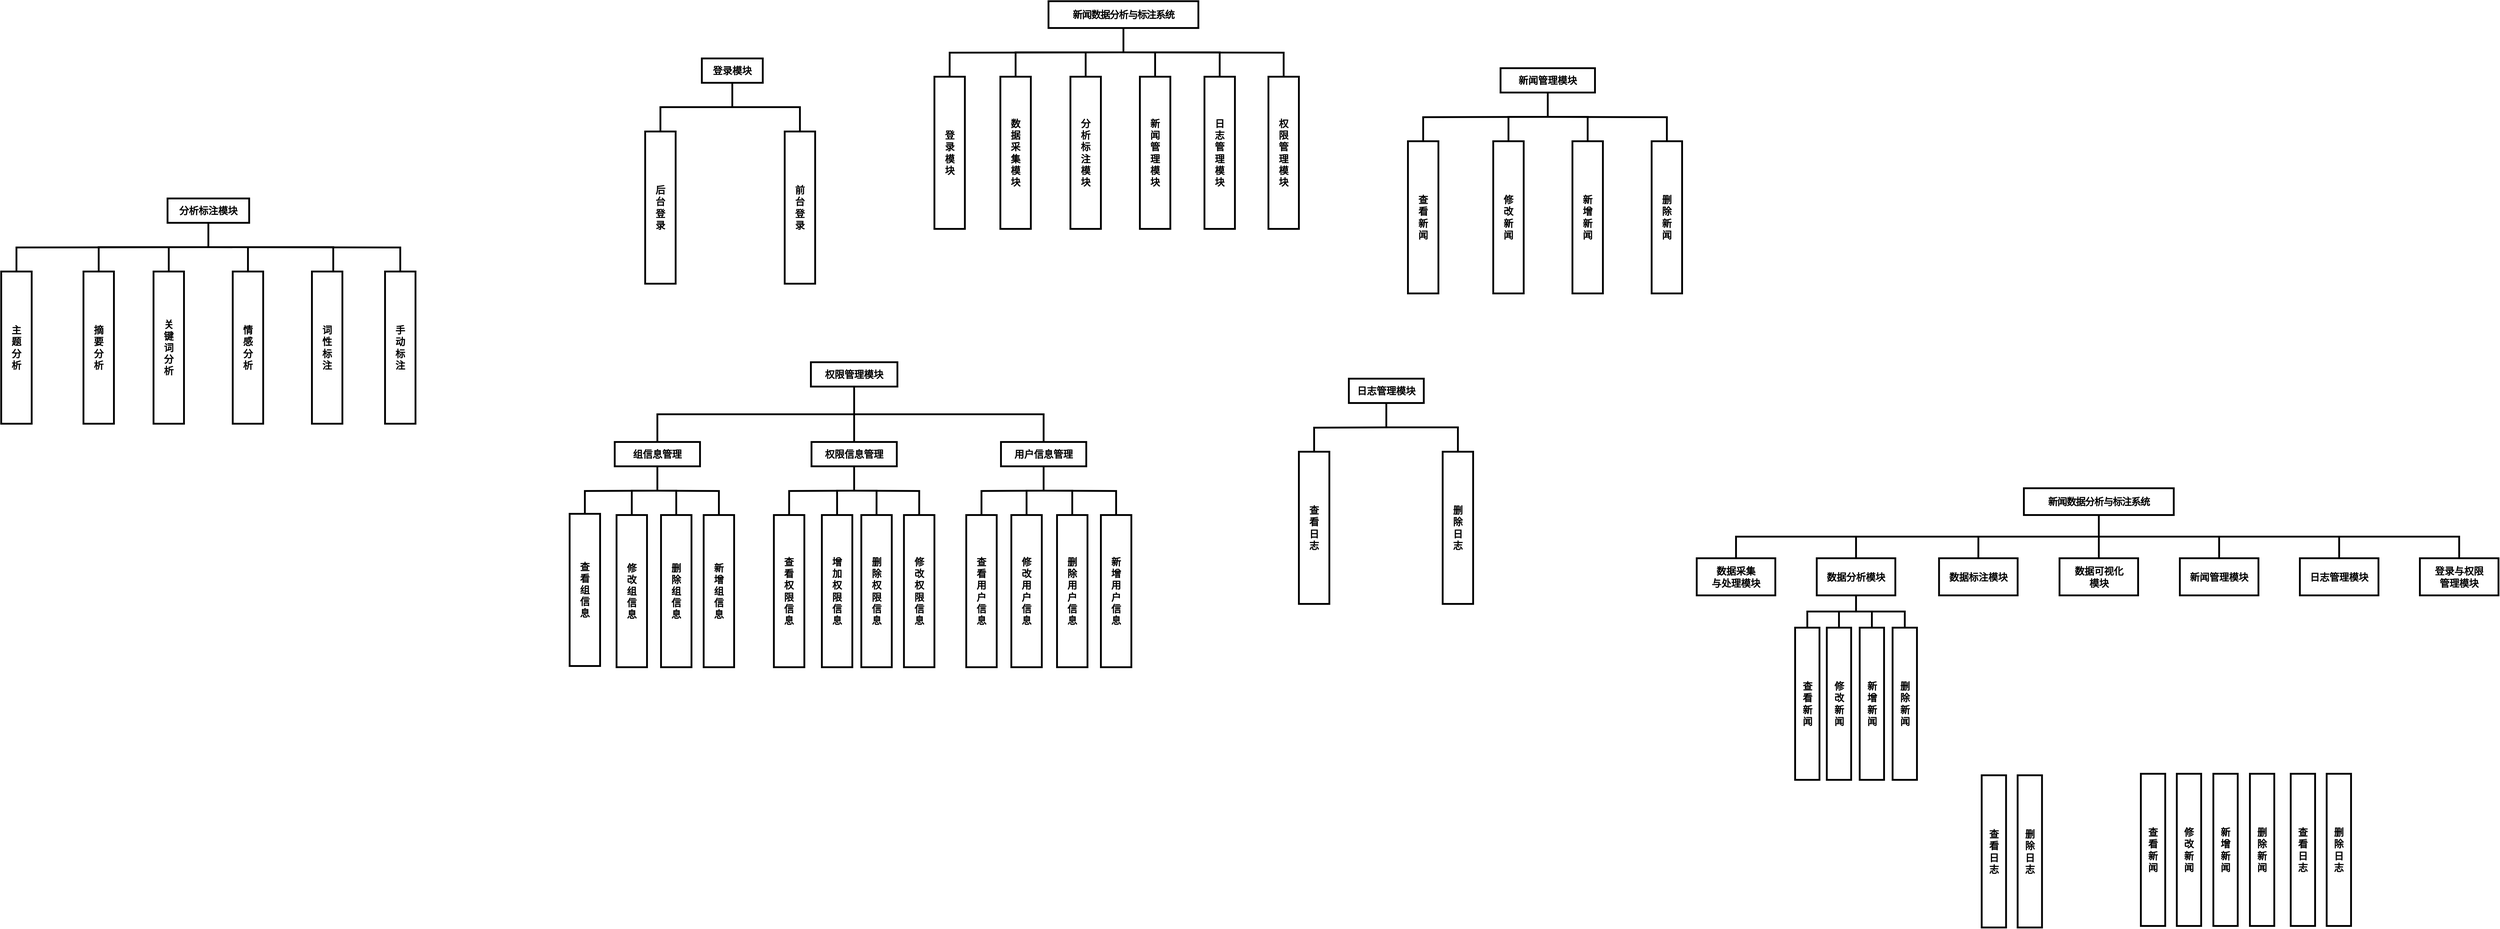 <mxfile version="26.2.15">
  <diagram name="第 1 页" id="wNZx7SyFyyRfFWTo70jK">
    <mxGraphModel dx="2754" dy="794" grid="0" gridSize="10" guides="1" tooltips="1" connect="1" arrows="1" fold="1" page="0" pageScale="1" pageWidth="827" pageHeight="1169" math="0" shadow="0">
      <root>
        <mxCell id="0" />
        <mxCell id="1" parent="0" />
        <mxCell id="DOAJAbYyy1WLWtL5gkmH-6" style="edgeStyle=orthogonalEdgeStyle;rounded=0;orthogonalLoop=1;jettySize=auto;html=1;entryX=0.5;entryY=0;entryDx=0;entryDy=0;strokeWidth=3;fontSize=16;fontStyle=1;endArrow=none;startFill=0;" parent="1" target="DOAJAbYyy1WLWtL5gkmH-3" edge="1">
          <mxGeometry relative="1" as="geometry">
            <mxPoint x="440" y="250" as="sourcePoint" />
          </mxGeometry>
        </mxCell>
        <mxCell id="DOAJAbYyy1WLWtL5gkmH-7" style="edgeStyle=orthogonalEdgeStyle;rounded=0;orthogonalLoop=1;jettySize=auto;html=1;entryX=0.5;entryY=0;entryDx=0;entryDy=0;strokeWidth=3;fontSize=16;fontStyle=1;endArrow=none;startFill=0;" parent="1" source="DOAJAbYyy1WLWtL5gkmH-1" target="DOAJAbYyy1WLWtL5gkmH-2" edge="1">
          <mxGeometry relative="1" as="geometry" />
        </mxCell>
        <mxCell id="DOAJAbYyy1WLWtL5gkmH-9" style="edgeStyle=orthogonalEdgeStyle;rounded=0;orthogonalLoop=1;jettySize=auto;html=1;entryX=0.5;entryY=0;entryDx=0;entryDy=0;strokeWidth=3;fontSize=16;fontStyle=1;endArrow=none;startFill=0;" parent="1" target="DOAJAbYyy1WLWtL5gkmH-5" edge="1">
          <mxGeometry relative="1" as="geometry">
            <mxPoint x="440" y="250" as="sourcePoint" />
          </mxGeometry>
        </mxCell>
        <mxCell id="2Rs48mxPkC5bB08ID7a5-3" style="edgeStyle=orthogonalEdgeStyle;rounded=0;orthogonalLoop=1;jettySize=auto;html=1;exitX=0.5;exitY=1;exitDx=0;exitDy=0;strokeWidth=3;fontSize=16;fontStyle=1;endArrow=none;startFill=0;" parent="1" source="DOAJAbYyy1WLWtL5gkmH-1" target="2Rs48mxPkC5bB08ID7a5-1" edge="1">
          <mxGeometry relative="1" as="geometry" />
        </mxCell>
        <mxCell id="2Rs48mxPkC5bB08ID7a5-4" style="edgeStyle=orthogonalEdgeStyle;rounded=0;orthogonalLoop=1;jettySize=auto;html=1;entryX=0.5;entryY=0;entryDx=0;entryDy=0;exitX=0.5;exitY=1;exitDx=0;exitDy=0;strokeWidth=3;fontSize=16;fontStyle=1;endArrow=none;startFill=0;" parent="1" source="DOAJAbYyy1WLWtL5gkmH-1" target="DOAJAbYyy1WLWtL5gkmH-4" edge="1">
          <mxGeometry relative="1" as="geometry" />
        </mxCell>
        <mxCell id="2Rs48mxPkC5bB08ID7a5-6" style="edgeStyle=orthogonalEdgeStyle;rounded=0;orthogonalLoop=1;jettySize=auto;html=1;entryX=0.5;entryY=0;entryDx=0;entryDy=0;strokeWidth=3;fontSize=16;fontStyle=1;endArrow=none;startFill=0;" parent="1" source="DOAJAbYyy1WLWtL5gkmH-1" target="2Rs48mxPkC5bB08ID7a5-5" edge="1">
          <mxGeometry relative="1" as="geometry" />
        </mxCell>
        <mxCell id="DOAJAbYyy1WLWtL5gkmH-1" value="&lt;span lang=&quot;ZH-CN&quot; style=&quot;text-align: start; line-height: 24px; font-family: SimHei; letter-spacing: -0.65pt;&quot;&gt;&lt;font&gt;新闻数据分析与标注系统&lt;/font&gt;&lt;/span&gt;&lt;span style=&quot;text-align: start;&quot;&gt;&lt;/span&gt;" style="whiteSpace=wrap;html=1;align=center;strokeWidth=3;fontSize=16;fontStyle=1" parent="1" vertex="1">
          <mxGeometry x="319" y="166" width="246" height="44" as="geometry" />
        </mxCell>
        <mxCell id="DOAJAbYyy1WLWtL5gkmH-2" value="&lt;div&gt;分&lt;/div&gt;&lt;div&gt;析&lt;/div&gt;&lt;div&gt;标&lt;/div&gt;&lt;div&gt;注&lt;/div&gt;&lt;div&gt;模&lt;/div&gt;&lt;div&gt;块&lt;/div&gt;" style="whiteSpace=wrap;html=1;align=center;strokeWidth=3;fontSize=16;fontStyle=1" parent="1" vertex="1">
          <mxGeometry x="355" y="290" width="50" height="250" as="geometry" />
        </mxCell>
        <mxCell id="DOAJAbYyy1WLWtL5gkmH-3" value="&lt;div&gt;&lt;span style=&quot;background-color: transparent; color: light-dark(rgb(0, 0, 0), rgb(255, 255, 255));&quot;&gt;登&lt;/span&gt;&lt;/div&gt;&lt;div&gt;录&lt;/div&gt;&lt;div&gt;&lt;span style=&quot;background-color: transparent; color: light-dark(rgb(0, 0, 0), rgb(255, 255, 255));&quot;&gt;模&lt;/span&gt;&lt;/div&gt;&lt;div&gt;&lt;span style=&quot;background-color: transparent; color: light-dark(rgb(0, 0, 0), rgb(255, 255, 255));&quot;&gt;块&lt;/span&gt;&lt;/div&gt;" style="whiteSpace=wrap;html=1;align=center;strokeWidth=3;fontSize=16;fontStyle=1" parent="1" vertex="1">
          <mxGeometry x="131.75" y="290" width="50" height="250" as="geometry" />
        </mxCell>
        <mxCell id="DOAJAbYyy1WLWtL5gkmH-4" value="日&lt;div&gt;志&lt;/div&gt;&lt;div&gt;管&lt;/div&gt;&lt;div&gt;理&lt;/div&gt;&lt;div&gt;模&lt;/div&gt;&lt;div&gt;块&lt;/div&gt;" style="whiteSpace=wrap;html=1;align=center;strokeWidth=3;fontSize=16;fontStyle=1" parent="1" vertex="1">
          <mxGeometry x="575" y="290" width="50" height="250" as="geometry" />
        </mxCell>
        <mxCell id="DOAJAbYyy1WLWtL5gkmH-5" value="权&lt;div&gt;限&lt;/div&gt;&lt;div&gt;&lt;span style=&quot;background-color: transparent; color: light-dark(rgb(0, 0, 0), rgb(255, 255, 255));&quot;&gt;管&lt;/span&gt;&lt;/div&gt;&lt;div&gt;&lt;span style=&quot;background-color: transparent; color: light-dark(rgb(0, 0, 0), rgb(255, 255, 255));&quot;&gt;理&lt;/span&gt;&lt;/div&gt;&lt;div&gt;&lt;span style=&quot;background-color: transparent; color: light-dark(rgb(0, 0, 0), rgb(255, 255, 255));&quot;&gt;模&lt;/span&gt;&lt;/div&gt;&lt;div&gt;&lt;span style=&quot;background-color: transparent; color: light-dark(rgb(0, 0, 0), rgb(255, 255, 255));&quot;&gt;块&lt;/span&gt;&lt;/div&gt;" style="whiteSpace=wrap;html=1;align=center;strokeWidth=3;fontSize=16;fontStyle=1" parent="1" vertex="1">
          <mxGeometry x="680" y="290" width="50" height="250" as="geometry" />
        </mxCell>
        <mxCell id="DOAJAbYyy1WLWtL5gkmH-11" style="edgeStyle=orthogonalEdgeStyle;rounded=0;orthogonalLoop=1;jettySize=auto;html=1;entryX=0.5;entryY=0;entryDx=0;entryDy=0;strokeWidth=3;fontSize=16;fontStyle=1;endArrow=none;startFill=0;exitX=0.5;exitY=1;exitDx=0;exitDy=0;" parent="1" source="DOAJAbYyy1WLWtL5gkmH-14" target="DOAJAbYyy1WLWtL5gkmH-15" edge="1">
          <mxGeometry relative="1" as="geometry" />
        </mxCell>
        <mxCell id="DOAJAbYyy1WLWtL5gkmH-12" style="edgeStyle=orthogonalEdgeStyle;rounded=0;orthogonalLoop=1;jettySize=auto;html=1;entryX=0.5;entryY=0;entryDx=0;entryDy=0;strokeWidth=3;fontSize=16;fontStyle=1;endArrow=none;startFill=0;exitX=0.5;exitY=1;exitDx=0;exitDy=0;" parent="1" source="DOAJAbYyy1WLWtL5gkmH-14" target="DOAJAbYyy1WLWtL5gkmH-17" edge="1">
          <mxGeometry relative="1" as="geometry" />
        </mxCell>
        <mxCell id="DOAJAbYyy1WLWtL5gkmH-14" value="登录模块" style="whiteSpace=wrap;html=1;align=center;strokeWidth=3;fontSize=16;fontStyle=1" parent="1" vertex="1">
          <mxGeometry x="-250" y="260" width="100" height="40" as="geometry" />
        </mxCell>
        <mxCell id="DOAJAbYyy1WLWtL5gkmH-15" value="&lt;span style=&quot;background-color: transparent; color: light-dark(rgb(0, 0, 0), rgb(255, 255, 255));&quot;&gt;后&lt;/span&gt;&lt;div&gt;&lt;span style=&quot;background-color: transparent; color: light-dark(rgb(0, 0, 0), rgb(255, 255, 255));&quot;&gt;台&lt;/span&gt;&lt;/div&gt;&lt;div&gt;&lt;span style=&quot;background-color: transparent; color: light-dark(rgb(0, 0, 0), rgb(255, 255, 255));&quot;&gt;登&lt;/span&gt;&lt;div&gt;录&lt;/div&gt;&lt;/div&gt;" style="whiteSpace=wrap;html=1;align=center;strokeWidth=3;fontSize=16;fontStyle=1" parent="1" vertex="1">
          <mxGeometry x="-343" y="380" width="50" height="250" as="geometry" />
        </mxCell>
        <mxCell id="DOAJAbYyy1WLWtL5gkmH-17" value="前&lt;div&gt;台&lt;br&gt;&lt;div&gt;登&lt;/div&gt;&lt;div&gt;录&lt;/div&gt;&lt;/div&gt;" style="whiteSpace=wrap;html=1;align=center;strokeWidth=3;fontSize=16;fontStyle=1" parent="1" vertex="1">
          <mxGeometry x="-114" y="380" width="50" height="250" as="geometry" />
        </mxCell>
        <mxCell id="DOAJAbYyy1WLWtL5gkmH-56" style="edgeStyle=orthogonalEdgeStyle;rounded=0;orthogonalLoop=1;jettySize=auto;html=1;entryX=0.5;entryY=0;entryDx=0;entryDy=0;strokeWidth=3;fontSize=16;fontStyle=1;endArrow=none;startFill=0;" parent="1" target="DOAJAbYyy1WLWtL5gkmH-62" edge="1">
          <mxGeometry relative="1" as="geometry">
            <mxPoint x="-323" y="970" as="sourcePoint" />
          </mxGeometry>
        </mxCell>
        <mxCell id="DOAJAbYyy1WLWtL5gkmH-57" style="edgeStyle=orthogonalEdgeStyle;rounded=0;orthogonalLoop=1;jettySize=auto;html=1;entryX=0.5;entryY=0;entryDx=0;entryDy=0;strokeWidth=3;fontSize=16;fontStyle=1;endArrow=none;startFill=0;" parent="1" source="DOAJAbYyy1WLWtL5gkmH-60" target="DOAJAbYyy1WLWtL5gkmH-61" edge="1">
          <mxGeometry relative="1" as="geometry" />
        </mxCell>
        <mxCell id="DOAJAbYyy1WLWtL5gkmH-59" style="edgeStyle=orthogonalEdgeStyle;rounded=0;orthogonalLoop=1;jettySize=auto;html=1;entryX=0.5;entryY=0;entryDx=0;entryDy=0;strokeWidth=3;fontSize=16;fontStyle=1;endArrow=none;startFill=0;" parent="1" target="DOAJAbYyy1WLWtL5gkmH-64" edge="1">
          <mxGeometry relative="1" as="geometry">
            <mxPoint x="-323" y="970" as="sourcePoint" />
          </mxGeometry>
        </mxCell>
        <mxCell id="P7XNdEsVjHA1NqvzfbC5-4" style="edgeStyle=orthogonalEdgeStyle;rounded=0;orthogonalLoop=1;jettySize=auto;html=1;entryX=0.5;entryY=0;entryDx=0;entryDy=0;strokeWidth=3;fontStyle=1;fontSize=16;endArrow=none;startFill=0;" parent="1" source="DOAJAbYyy1WLWtL5gkmH-60" target="P7XNdEsVjHA1NqvzfbC5-3" edge="1">
          <mxGeometry relative="1" as="geometry" />
        </mxCell>
        <mxCell id="DOAJAbYyy1WLWtL5gkmH-60" value="组信息管理" style="whiteSpace=wrap;html=1;align=center;strokeWidth=3;fontSize=16;fontStyle=1" parent="1" vertex="1">
          <mxGeometry x="-393" y="890" width="140" height="40" as="geometry" />
        </mxCell>
        <mxCell id="DOAJAbYyy1WLWtL5gkmH-61" value="修&lt;div&gt;改&lt;/div&gt;&lt;div&gt;组&lt;/div&gt;&lt;div&gt;信&lt;/div&gt;&lt;div&gt;息&lt;/div&gt;" style="whiteSpace=wrap;html=1;align=center;strokeWidth=3;fontSize=16;fontStyle=1" parent="1" vertex="1">
          <mxGeometry x="-390" y="1010" width="50" height="250" as="geometry" />
        </mxCell>
        <mxCell id="DOAJAbYyy1WLWtL5gkmH-62" value="&lt;div&gt;查&lt;/div&gt;&lt;div&gt;看&lt;/div&gt;&lt;div&gt;组&lt;/div&gt;&lt;div&gt;信&lt;/div&gt;&lt;div&gt;息&lt;/div&gt;" style="whiteSpace=wrap;html=1;align=center;strokeWidth=3;fontSize=16;fontStyle=1" parent="1" vertex="1">
          <mxGeometry x="-467" y="1008" width="50" height="250" as="geometry" />
        </mxCell>
        <mxCell id="DOAJAbYyy1WLWtL5gkmH-64" value="&lt;span style=&quot;background-color: transparent; color: light-dark(rgb(0, 0, 0), rgb(255, 255, 255));&quot;&gt;新&lt;/span&gt;&lt;div&gt;&lt;span style=&quot;background-color: transparent; color: light-dark(rgb(0, 0, 0), rgb(255, 255, 255));&quot;&gt;增&lt;/span&gt;&lt;/div&gt;&lt;div&gt;&lt;span style=&quot;background-color: transparent; color: light-dark(rgb(0, 0, 0), rgb(255, 255, 255));&quot;&gt;组&lt;/span&gt;&lt;/div&gt;&lt;div&gt;&lt;span style=&quot;background-color: transparent; color: light-dark(rgb(0, 0, 0), rgb(255, 255, 255));&quot;&gt;信&lt;/span&gt;&lt;/div&gt;&lt;div&gt;&lt;span style=&quot;background-color: transparent; color: light-dark(rgb(0, 0, 0), rgb(255, 255, 255));&quot;&gt;息&lt;/span&gt;&lt;/div&gt;" style="whiteSpace=wrap;html=1;align=center;strokeWidth=3;fontSize=16;fontStyle=1" parent="1" vertex="1">
          <mxGeometry x="-247" y="1010" width="50" height="250" as="geometry" />
        </mxCell>
        <mxCell id="DOAJAbYyy1WLWtL5gkmH-65" style="edgeStyle=orthogonalEdgeStyle;rounded=0;orthogonalLoop=1;jettySize=auto;html=1;entryX=0.5;entryY=0;entryDx=0;entryDy=0;strokeWidth=3;fontSize=16;fontStyle=1;endArrow=none;startFill=0;" parent="1" target="DOAJAbYyy1WLWtL5gkmH-71" edge="1">
          <mxGeometry relative="1" as="geometry">
            <mxPoint x="311" y="970" as="sourcePoint" />
          </mxGeometry>
        </mxCell>
        <mxCell id="DOAJAbYyy1WLWtL5gkmH-66" style="edgeStyle=orthogonalEdgeStyle;rounded=0;orthogonalLoop=1;jettySize=auto;html=1;entryX=0.5;entryY=0;entryDx=0;entryDy=0;strokeWidth=3;fontSize=16;fontStyle=1;endArrow=none;startFill=0;" parent="1" source="DOAJAbYyy1WLWtL5gkmH-69" target="DOAJAbYyy1WLWtL5gkmH-70" edge="1">
          <mxGeometry relative="1" as="geometry" />
        </mxCell>
        <mxCell id="DOAJAbYyy1WLWtL5gkmH-68" style="edgeStyle=orthogonalEdgeStyle;rounded=0;orthogonalLoop=1;jettySize=auto;html=1;entryX=0.5;entryY=0;entryDx=0;entryDy=0;strokeWidth=3;fontSize=16;fontStyle=1;endArrow=none;startFill=0;" parent="1" target="DOAJAbYyy1WLWtL5gkmH-73" edge="1">
          <mxGeometry relative="1" as="geometry">
            <mxPoint x="311" y="970" as="sourcePoint" />
          </mxGeometry>
        </mxCell>
        <mxCell id="P7XNdEsVjHA1NqvzfbC5-6" style="edgeStyle=orthogonalEdgeStyle;rounded=0;orthogonalLoop=1;jettySize=auto;html=1;entryX=0.5;entryY=0;entryDx=0;entryDy=0;strokeWidth=3;fontStyle=1;fontSize=16;endArrow=none;startFill=0;" parent="1" source="DOAJAbYyy1WLWtL5gkmH-69" target="P7XNdEsVjHA1NqvzfbC5-5" edge="1">
          <mxGeometry relative="1" as="geometry" />
        </mxCell>
        <mxCell id="DOAJAbYyy1WLWtL5gkmH-69" value="用户信息管理" style="whiteSpace=wrap;html=1;align=center;strokeWidth=3;fontSize=16;fontStyle=1" parent="1" vertex="1">
          <mxGeometry x="241" y="890" width="140" height="40" as="geometry" />
        </mxCell>
        <mxCell id="DOAJAbYyy1WLWtL5gkmH-70" value="修&lt;div&gt;改&lt;/div&gt;&lt;div&gt;用&lt;/div&gt;&lt;div&gt;户&lt;/div&gt;&lt;div&gt;信&lt;/div&gt;&lt;div&gt;息&lt;/div&gt;" style="whiteSpace=wrap;html=1;align=center;strokeWidth=3;fontSize=16;fontStyle=1" parent="1" vertex="1">
          <mxGeometry x="258" y="1010" width="50" height="250" as="geometry" />
        </mxCell>
        <mxCell id="DOAJAbYyy1WLWtL5gkmH-71" value="&lt;div&gt;查&lt;/div&gt;&lt;div&gt;看&lt;/div&gt;&lt;div&gt;用&lt;/div&gt;&lt;div&gt;户&lt;/div&gt;&lt;div&gt;信&lt;/div&gt;&lt;div&gt;息&lt;/div&gt;" style="whiteSpace=wrap;html=1;align=center;strokeWidth=3;fontSize=16;fontStyle=1" parent="1" vertex="1">
          <mxGeometry x="184" y="1010" width="50" height="250" as="geometry" />
        </mxCell>
        <mxCell id="DOAJAbYyy1WLWtL5gkmH-73" value="&lt;span style=&quot;background-color: transparent; color: light-dark(rgb(0, 0, 0), rgb(255, 255, 255));&quot;&gt;新&lt;/span&gt;&lt;div&gt;&lt;span style=&quot;background-color: transparent; color: light-dark(rgb(0, 0, 0), rgb(255, 255, 255));&quot;&gt;增&lt;/span&gt;&lt;/div&gt;&lt;div&gt;&lt;span style=&quot;background-color: transparent; color: light-dark(rgb(0, 0, 0), rgb(255, 255, 255));&quot;&gt;用&lt;/span&gt;&lt;div&gt;户&lt;/div&gt;&lt;/div&gt;&lt;div&gt;信&lt;/div&gt;&lt;div&gt;息&lt;/div&gt;" style="whiteSpace=wrap;html=1;align=center;strokeWidth=3;fontSize=16;fontStyle=1" parent="1" vertex="1">
          <mxGeometry x="405" y="1010" width="50" height="250" as="geometry" />
        </mxCell>
        <mxCell id="DOAJAbYyy1WLWtL5gkmH-74" style="edgeStyle=orthogonalEdgeStyle;rounded=0;orthogonalLoop=1;jettySize=auto;html=1;entryX=0.5;entryY=0;entryDx=0;entryDy=0;strokeWidth=3;fontSize=16;fontStyle=1;endArrow=none;startFill=0;" parent="1" target="DOAJAbYyy1WLWtL5gkmH-80" edge="1">
          <mxGeometry relative="1" as="geometry">
            <mxPoint x="1.75" y="970" as="sourcePoint" />
          </mxGeometry>
        </mxCell>
        <mxCell id="DOAJAbYyy1WLWtL5gkmH-76" style="edgeStyle=orthogonalEdgeStyle;rounded=0;orthogonalLoop=1;jettySize=auto;html=1;entryX=0.5;entryY=0;entryDx=0;entryDy=0;strokeWidth=3;fontSize=16;fontStyle=1;endArrow=none;startFill=0;" parent="1" source="DOAJAbYyy1WLWtL5gkmH-78" target="DOAJAbYyy1WLWtL5gkmH-81" edge="1">
          <mxGeometry relative="1" as="geometry" />
        </mxCell>
        <mxCell id="DOAJAbYyy1WLWtL5gkmH-77" style="edgeStyle=orthogonalEdgeStyle;rounded=0;orthogonalLoop=1;jettySize=auto;html=1;entryX=0.5;entryY=0;entryDx=0;entryDy=0;strokeWidth=3;fontSize=16;fontStyle=1;endArrow=none;startFill=0;" parent="1" target="DOAJAbYyy1WLWtL5gkmH-82" edge="1">
          <mxGeometry relative="1" as="geometry">
            <mxPoint x="1.75" y="970" as="sourcePoint" />
          </mxGeometry>
        </mxCell>
        <mxCell id="P7XNdEsVjHA1NqvzfbC5-10" style="edgeStyle=orthogonalEdgeStyle;rounded=0;orthogonalLoop=1;jettySize=auto;html=1;strokeWidth=3;fontStyle=1;fontSize=16;endArrow=none;startFill=0;" parent="1" source="DOAJAbYyy1WLWtL5gkmH-78" target="P7XNdEsVjHA1NqvzfbC5-8" edge="1">
          <mxGeometry relative="1" as="geometry" />
        </mxCell>
        <mxCell id="DOAJAbYyy1WLWtL5gkmH-78" value="权限信息管理" style="whiteSpace=wrap;html=1;align=center;strokeWidth=3;fontSize=16;fontStyle=1" parent="1" vertex="1">
          <mxGeometry x="-70" y="890" width="140" height="40" as="geometry" />
        </mxCell>
        <mxCell id="DOAJAbYyy1WLWtL5gkmH-80" value="&lt;div&gt;查&lt;/div&gt;&lt;div&gt;看&lt;/div&gt;&lt;div&gt;权&lt;/div&gt;&lt;div&gt;限&lt;/div&gt;&lt;div&gt;信&lt;/div&gt;&lt;div&gt;息&lt;/div&gt;" style="whiteSpace=wrap;html=1;align=center;strokeWidth=3;fontSize=16;fontStyle=1" parent="1" vertex="1">
          <mxGeometry x="-131.75" y="1010" width="50" height="250" as="geometry" />
        </mxCell>
        <mxCell id="DOAJAbYyy1WLWtL5gkmH-81" value="删&lt;div&gt;除&lt;/div&gt;&lt;div&gt;权&lt;/div&gt;&lt;div&gt;限&lt;/div&gt;&lt;div&gt;信&lt;/div&gt;&lt;div&gt;息&lt;/div&gt;" style="whiteSpace=wrap;html=1;align=center;strokeWidth=3;fontSize=16;fontStyle=1" parent="1" vertex="1">
          <mxGeometry x="11.75" y="1010" width="50" height="250" as="geometry" />
        </mxCell>
        <mxCell id="DOAJAbYyy1WLWtL5gkmH-82" value="修&lt;div&gt;改&lt;/div&gt;&lt;div&gt;权&lt;/div&gt;&lt;div&gt;限&lt;/div&gt;&lt;div&gt;信&lt;/div&gt;&lt;div&gt;息&lt;/div&gt;" style="whiteSpace=wrap;html=1;align=center;strokeWidth=3;fontSize=16;fontStyle=1" parent="1" vertex="1">
          <mxGeometry x="81.75" y="1010" width="50" height="250" as="geometry" />
        </mxCell>
        <mxCell id="DOAJAbYyy1WLWtL5gkmH-84" style="edgeStyle=orthogonalEdgeStyle;rounded=0;orthogonalLoop=1;jettySize=auto;html=1;entryX=0.5;entryY=0;entryDx=0;entryDy=0;exitX=0.5;exitY=1;exitDx=0;exitDy=0;strokeWidth=3;fontSize=16;fontStyle=1;endArrow=none;startFill=0;" parent="1" source="DOAJAbYyy1WLWtL5gkmH-83" target="DOAJAbYyy1WLWtL5gkmH-60" edge="1">
          <mxGeometry relative="1" as="geometry" />
        </mxCell>
        <mxCell id="DOAJAbYyy1WLWtL5gkmH-85" style="edgeStyle=orthogonalEdgeStyle;rounded=0;orthogonalLoop=1;jettySize=auto;html=1;exitX=0.5;exitY=1;exitDx=0;exitDy=0;strokeWidth=3;fontSize=16;fontStyle=1;endArrow=none;startFill=0;" parent="1" source="DOAJAbYyy1WLWtL5gkmH-83" target="DOAJAbYyy1WLWtL5gkmH-69" edge="1">
          <mxGeometry relative="1" as="geometry" />
        </mxCell>
        <mxCell id="DOAJAbYyy1WLWtL5gkmH-87" style="rounded=0;orthogonalLoop=1;jettySize=auto;html=1;entryX=0.5;entryY=0;entryDx=0;entryDy=0;strokeWidth=3;fontSize=16;fontStyle=1;endArrow=none;startFill=0;" parent="1" source="DOAJAbYyy1WLWtL5gkmH-83" target="DOAJAbYyy1WLWtL5gkmH-78" edge="1">
          <mxGeometry relative="1" as="geometry" />
        </mxCell>
        <mxCell id="DOAJAbYyy1WLWtL5gkmH-83" value="权限管理模块" style="whiteSpace=wrap;html=1;align=center;strokeWidth=3;fontSize=16;fontStyle=1" parent="1" vertex="1">
          <mxGeometry x="-71" y="759" width="142" height="40" as="geometry" />
        </mxCell>
        <mxCell id="DOAJAbYyy1WLWtL5gkmH-88" style="edgeStyle=orthogonalEdgeStyle;rounded=0;orthogonalLoop=1;jettySize=auto;html=1;entryX=0.5;entryY=0;entryDx=0;entryDy=0;strokeWidth=3;fontSize=16;fontStyle=1;endArrow=none;endFill=1;startFill=0;" parent="1" target="DOAJAbYyy1WLWtL5gkmH-94" edge="1">
          <mxGeometry relative="1" as="geometry">
            <mxPoint x="880" y="866" as="sourcePoint" />
          </mxGeometry>
        </mxCell>
        <mxCell id="DOAJAbYyy1WLWtL5gkmH-89" style="edgeStyle=orthogonalEdgeStyle;rounded=0;orthogonalLoop=1;jettySize=auto;html=1;entryX=0.5;entryY=0;entryDx=0;entryDy=0;exitX=0.5;exitY=1;exitDx=0;exitDy=0;strokeWidth=3;fontSize=16;fontStyle=1;endArrow=none;startFill=0;" parent="1" source="DOAJAbYyy1WLWtL5gkmH-92" target="DOAJAbYyy1WLWtL5gkmH-93" edge="1">
          <mxGeometry relative="1" as="geometry" />
        </mxCell>
        <mxCell id="DOAJAbYyy1WLWtL5gkmH-92" value="日志管理模块" style="whiteSpace=wrap;html=1;align=center;strokeWidth=3;fontSize=16;fontStyle=1" parent="1" vertex="1">
          <mxGeometry x="812" y="786" width="123" height="40" as="geometry" />
        </mxCell>
        <mxCell id="DOAJAbYyy1WLWtL5gkmH-93" value="删&lt;div&gt;除&lt;/div&gt;&lt;div&gt;日&lt;/div&gt;&lt;div&gt;志&lt;/div&gt;" style="whiteSpace=wrap;html=1;align=center;strokeWidth=3;fontSize=16;fontStyle=1" parent="1" vertex="1">
          <mxGeometry x="966" y="906" width="50" height="250" as="geometry" />
        </mxCell>
        <mxCell id="DOAJAbYyy1WLWtL5gkmH-94" value="&lt;div&gt;查&lt;/div&gt;&lt;div&gt;看&lt;/div&gt;&lt;div&gt;日&lt;/div&gt;&lt;div&gt;志&lt;/div&gt;" style="whiteSpace=wrap;html=1;align=center;strokeWidth=3;fontSize=16;fontStyle=1" parent="1" vertex="1">
          <mxGeometry x="730" y="906" width="50" height="250" as="geometry" />
        </mxCell>
        <mxCell id="DOAJAbYyy1WLWtL5gkmH-97" style="edgeStyle=orthogonalEdgeStyle;rounded=0;orthogonalLoop=1;jettySize=auto;html=1;entryX=0.5;entryY=0;entryDx=0;entryDy=0;strokeWidth=3;fontSize=16;fontStyle=1;endArrow=none;startFill=0;" parent="1" target="DOAJAbYyy1WLWtL5gkmH-103" edge="1">
          <mxGeometry relative="1" as="geometry">
            <mxPoint x="1139" y="356" as="sourcePoint" />
          </mxGeometry>
        </mxCell>
        <mxCell id="DOAJAbYyy1WLWtL5gkmH-98" style="edgeStyle=orthogonalEdgeStyle;rounded=0;orthogonalLoop=1;jettySize=auto;html=1;entryX=0.5;entryY=0;entryDx=0;entryDy=0;strokeWidth=3;fontSize=16;fontStyle=1;endArrow=none;startFill=0;" parent="1" source="DOAJAbYyy1WLWtL5gkmH-101" target="DOAJAbYyy1WLWtL5gkmH-102" edge="1">
          <mxGeometry relative="1" as="geometry" />
        </mxCell>
        <mxCell id="DOAJAbYyy1WLWtL5gkmH-99" style="edgeStyle=orthogonalEdgeStyle;rounded=0;orthogonalLoop=1;jettySize=auto;html=1;entryX=0.5;entryY=0;entryDx=0;entryDy=0;strokeWidth=3;fontSize=16;fontStyle=1;endArrow=none;startFill=0;" parent="1" source="DOAJAbYyy1WLWtL5gkmH-101" target="DOAJAbYyy1WLWtL5gkmH-104" edge="1">
          <mxGeometry relative="1" as="geometry" />
        </mxCell>
        <mxCell id="DOAJAbYyy1WLWtL5gkmH-100" style="edgeStyle=orthogonalEdgeStyle;rounded=0;orthogonalLoop=1;jettySize=auto;html=1;entryX=0.5;entryY=0;entryDx=0;entryDy=0;strokeWidth=3;fontSize=16;fontStyle=1;endArrow=none;startFill=0;" parent="1" target="DOAJAbYyy1WLWtL5gkmH-105" edge="1">
          <mxGeometry relative="1" as="geometry">
            <mxPoint x="1139" y="356" as="sourcePoint" />
          </mxGeometry>
        </mxCell>
        <mxCell id="DOAJAbYyy1WLWtL5gkmH-101" value="新闻管理模块" style="whiteSpace=wrap;html=1;align=center;strokeWidth=3;fontSize=16;fontStyle=1" parent="1" vertex="1">
          <mxGeometry x="1061" y="276" width="155" height="40" as="geometry" />
        </mxCell>
        <mxCell id="DOAJAbYyy1WLWtL5gkmH-102" value="修&lt;div&gt;改&lt;/div&gt;&lt;div&gt;新&lt;/div&gt;&lt;div&gt;闻&lt;/div&gt;" style="whiteSpace=wrap;html=1;align=center;strokeWidth=3;fontSize=16;fontStyle=1" parent="1" vertex="1">
          <mxGeometry x="1049" y="396" width="50" height="250" as="geometry" />
        </mxCell>
        <mxCell id="DOAJAbYyy1WLWtL5gkmH-103" value="&lt;div&gt;查&lt;/div&gt;&lt;div&gt;看&lt;/div&gt;&lt;div&gt;新&lt;/div&gt;&lt;div&gt;闻&lt;/div&gt;" style="whiteSpace=wrap;html=1;align=center;strokeWidth=3;fontSize=16;fontStyle=1" parent="1" vertex="1">
          <mxGeometry x="909" y="396" width="50" height="250" as="geometry" />
        </mxCell>
        <mxCell id="DOAJAbYyy1WLWtL5gkmH-104" value="新&lt;div&gt;增&lt;/div&gt;&lt;div&gt;新&lt;/div&gt;&lt;div&gt;闻&lt;/div&gt;" style="whiteSpace=wrap;html=1;align=center;strokeWidth=3;fontSize=16;fontStyle=1" parent="1" vertex="1">
          <mxGeometry x="1179" y="396" width="50" height="250" as="geometry" />
        </mxCell>
        <mxCell id="DOAJAbYyy1WLWtL5gkmH-105" value="删&lt;div&gt;除&lt;/div&gt;&lt;div&gt;新&lt;/div&gt;&lt;div&gt;闻&lt;/div&gt;" style="whiteSpace=wrap;html=1;align=center;strokeWidth=3;fontSize=16;fontStyle=1" parent="1" vertex="1">
          <mxGeometry x="1309" y="396" width="50" height="250" as="geometry" />
        </mxCell>
        <mxCell id="tvbMSQ5SA4LCNX8znJJP-1" style="edgeStyle=orthogonalEdgeStyle;rounded=0;orthogonalLoop=1;jettySize=auto;html=1;entryX=0.5;entryY=0;entryDx=0;entryDy=0;fontSize=16;fontStyle=1;strokeWidth=3;endArrow=none;startFill=0;" parent="1" target="tvbMSQ5SA4LCNX8znJJP-7" edge="1">
          <mxGeometry relative="1" as="geometry">
            <mxPoint x="-1060" y="570" as="sourcePoint" />
          </mxGeometry>
        </mxCell>
        <mxCell id="tvbMSQ5SA4LCNX8znJJP-2" style="edgeStyle=orthogonalEdgeStyle;rounded=0;orthogonalLoop=1;jettySize=auto;html=1;entryX=0.5;entryY=0;entryDx=0;entryDy=0;fontSize=16;fontStyle=1;strokeWidth=3;endArrow=none;startFill=0;" parent="1" source="tvbMSQ5SA4LCNX8znJJP-5" target="tvbMSQ5SA4LCNX8znJJP-6" edge="1">
          <mxGeometry relative="1" as="geometry" />
        </mxCell>
        <mxCell id="tvbMSQ5SA4LCNX8znJJP-3" style="edgeStyle=orthogonalEdgeStyle;rounded=0;orthogonalLoop=1;jettySize=auto;html=1;entryX=0.5;entryY=0;entryDx=0;entryDy=0;fontSize=16;fontStyle=1;strokeWidth=3;endArrow=none;startFill=0;" parent="1" source="tvbMSQ5SA4LCNX8znJJP-5" target="tvbMSQ5SA4LCNX8znJJP-8" edge="1">
          <mxGeometry relative="1" as="geometry" />
        </mxCell>
        <mxCell id="tvbMSQ5SA4LCNX8znJJP-4" style="edgeStyle=orthogonalEdgeStyle;rounded=0;orthogonalLoop=1;jettySize=auto;html=1;entryX=0.5;entryY=0;entryDx=0;entryDy=0;fontSize=16;fontStyle=1;strokeWidth=3;endArrow=none;startFill=0;" parent="1" target="tvbMSQ5SA4LCNX8znJJP-9" edge="1">
          <mxGeometry relative="1" as="geometry">
            <mxPoint x="-1060" y="570" as="sourcePoint" />
          </mxGeometry>
        </mxCell>
        <mxCell id="tvbMSQ5SA4LCNX8znJJP-12" style="edgeStyle=orthogonalEdgeStyle;rounded=0;orthogonalLoop=1;jettySize=auto;html=1;entryX=0.5;entryY=0;entryDx=0;entryDy=0;fontSize=16;fontStyle=1;strokeWidth=3;endArrow=none;startFill=0;" parent="1" source="tvbMSQ5SA4LCNX8znJJP-5" target="tvbMSQ5SA4LCNX8znJJP-10" edge="1">
          <mxGeometry relative="1" as="geometry">
            <Array as="points">
              <mxPoint x="-1060" y="570" />
              <mxPoint x="-1240" y="570" />
            </Array>
          </mxGeometry>
        </mxCell>
        <mxCell id="tvbMSQ5SA4LCNX8znJJP-13" style="edgeStyle=orthogonalEdgeStyle;rounded=0;orthogonalLoop=1;jettySize=auto;html=1;fontSize=16;fontStyle=1;strokeWidth=3;endArrow=none;startFill=0;" parent="1" source="tvbMSQ5SA4LCNX8znJJP-5" target="tvbMSQ5SA4LCNX8znJJP-11" edge="1">
          <mxGeometry relative="1" as="geometry">
            <Array as="points">
              <mxPoint x="-1060" y="570" />
              <mxPoint x="-855" y="570" />
            </Array>
          </mxGeometry>
        </mxCell>
        <mxCell id="tvbMSQ5SA4LCNX8znJJP-5" value="分析标注模块" style="whiteSpace=wrap;html=1;align=center;fontSize=16;fontStyle=1;strokeWidth=3;" parent="1" vertex="1">
          <mxGeometry x="-1127" y="490" width="134" height="40" as="geometry" />
        </mxCell>
        <mxCell id="tvbMSQ5SA4LCNX8znJJP-6" value="关&lt;div&gt;键&lt;/div&gt;&lt;div&gt;词&lt;/div&gt;&lt;div&gt;&lt;span style=&quot;background-color: transparent; color: light-dark(rgb(0, 0, 0), rgb(255, 255, 255));&quot;&gt;分&lt;/span&gt;&lt;/div&gt;&lt;div&gt;&lt;span style=&quot;background-color: transparent; color: light-dark(rgb(0, 0, 0), rgb(255, 255, 255));&quot;&gt;析&lt;/span&gt;&lt;/div&gt;" style="whiteSpace=wrap;html=1;align=center;fontSize=16;fontStyle=1;strokeWidth=3;" parent="1" vertex="1">
          <mxGeometry x="-1150" y="610" width="50" height="250" as="geometry" />
        </mxCell>
        <mxCell id="tvbMSQ5SA4LCNX8znJJP-7" value="&lt;div&gt;主&lt;/div&gt;&lt;div&gt;题&lt;/div&gt;&lt;div&gt;分&lt;/div&gt;&lt;div&gt;析&lt;/div&gt;" style="whiteSpace=wrap;html=1;align=center;fontSize=16;fontStyle=1;strokeWidth=3;" parent="1" vertex="1">
          <mxGeometry x="-1400" y="610" width="50" height="250" as="geometry" />
        </mxCell>
        <mxCell id="tvbMSQ5SA4LCNX8znJJP-8" value="情&lt;div&gt;感&lt;/div&gt;&lt;div&gt;分&lt;/div&gt;&lt;div&gt;析&lt;/div&gt;" style="whiteSpace=wrap;html=1;align=center;fontSize=16;fontStyle=1;strokeWidth=3;" parent="1" vertex="1">
          <mxGeometry x="-1020" y="610" width="50" height="250" as="geometry" />
        </mxCell>
        <mxCell id="tvbMSQ5SA4LCNX8znJJP-9" value="手&lt;div&gt;动&lt;/div&gt;&lt;div&gt;标&lt;/div&gt;&lt;div&gt;注&lt;/div&gt;" style="whiteSpace=wrap;html=1;align=center;fontSize=16;fontStyle=1;strokeWidth=3;" parent="1" vertex="1">
          <mxGeometry x="-770" y="610" width="50" height="250" as="geometry" />
        </mxCell>
        <mxCell id="tvbMSQ5SA4LCNX8znJJP-10" value="摘&lt;div&gt;要&lt;/div&gt;&lt;div&gt;分&lt;/div&gt;&lt;div&gt;析&lt;/div&gt;" style="whiteSpace=wrap;html=1;align=center;fontSize=16;fontStyle=1;strokeWidth=3;" parent="1" vertex="1">
          <mxGeometry x="-1265" y="610" width="50" height="250" as="geometry" />
        </mxCell>
        <mxCell id="tvbMSQ5SA4LCNX8znJJP-11" value="词&lt;div&gt;性&lt;/div&gt;&lt;div&gt;标&lt;/div&gt;&lt;div&gt;注&lt;/div&gt;" style="whiteSpace=wrap;html=1;align=center;fontSize=16;fontStyle=1;strokeWidth=3;" parent="1" vertex="1">
          <mxGeometry x="-890" y="610" width="50" height="250" as="geometry" />
        </mxCell>
        <mxCell id="2Rs48mxPkC5bB08ID7a5-1" value="&lt;div&gt;数&lt;/div&gt;&lt;div&gt;据&lt;/div&gt;&lt;div&gt;采&lt;/div&gt;&lt;div&gt;集&lt;/div&gt;&lt;div&gt;模&lt;/div&gt;&lt;div&gt;块&lt;/div&gt;" style="whiteSpace=wrap;html=1;align=center;strokeWidth=3;fontSize=16;fontStyle=1" parent="1" vertex="1">
          <mxGeometry x="240" y="290" width="50" height="250" as="geometry" />
        </mxCell>
        <mxCell id="2Rs48mxPkC5bB08ID7a5-5" value="&lt;div&gt;新&lt;div&gt;闻&lt;/div&gt;&lt;div&gt;管&lt;/div&gt;&lt;div&gt;理&lt;/div&gt;&lt;div&gt;模&lt;/div&gt;&lt;div&gt;块&lt;/div&gt;&lt;/div&gt;" style="whiteSpace=wrap;html=1;align=center;strokeWidth=3;fontSize=16;fontStyle=1" parent="1" vertex="1">
          <mxGeometry x="469" y="290" width="50" height="250" as="geometry" />
        </mxCell>
        <mxCell id="P7XNdEsVjHA1NqvzfbC5-3" value="删&lt;div&gt;除&lt;/div&gt;&lt;div&gt;&lt;span style=&quot;background-color: transparent; color: light-dark(rgb(0, 0, 0), rgb(255, 255, 255));&quot;&gt;组&lt;/span&gt;&lt;/div&gt;&lt;div&gt;&lt;span style=&quot;background-color: transparent; color: light-dark(rgb(0, 0, 0), rgb(255, 255, 255));&quot;&gt;信&lt;/span&gt;&lt;/div&gt;&lt;div&gt;&lt;span style=&quot;background-color: transparent; color: light-dark(rgb(0, 0, 0), rgb(255, 255, 255));&quot;&gt;息&lt;/span&gt;&lt;/div&gt;" style="whiteSpace=wrap;html=1;align=center;strokeWidth=3;fontSize=16;fontStyle=1" parent="1" vertex="1">
          <mxGeometry x="-317" y="1010" width="50" height="250" as="geometry" />
        </mxCell>
        <mxCell id="P7XNdEsVjHA1NqvzfbC5-5" value="删&lt;div&gt;除&lt;/div&gt;&lt;div&gt;&lt;span style=&quot;background-color: transparent; color: light-dark(rgb(0, 0, 0), rgb(255, 255, 255));&quot;&gt;用&lt;/span&gt;&lt;/div&gt;&lt;div&gt;&lt;span style=&quot;background-color: transparent; color: light-dark(rgb(0, 0, 0), rgb(255, 255, 255));&quot;&gt;户&lt;/span&gt;&lt;/div&gt;&lt;div&gt;&lt;span style=&quot;background-color: transparent; color: light-dark(rgb(0, 0, 0), rgb(255, 255, 255));&quot;&gt;信&lt;/span&gt;&lt;/div&gt;&lt;div&gt;&lt;span style=&quot;background-color: transparent; color: light-dark(rgb(0, 0, 0), rgb(255, 255, 255));&quot;&gt;息&lt;/span&gt;&lt;/div&gt;" style="whiteSpace=wrap;html=1;align=center;strokeWidth=3;fontSize=16;fontStyle=1" parent="1" vertex="1">
          <mxGeometry x="333" y="1010" width="50" height="250" as="geometry" />
        </mxCell>
        <mxCell id="P7XNdEsVjHA1NqvzfbC5-8" value="增&lt;div&gt;加&lt;/div&gt;&lt;div&gt;权&lt;/div&gt;&lt;div&gt;限&lt;/div&gt;&lt;div&gt;信&lt;/div&gt;&lt;div&gt;息&lt;/div&gt;" style="whiteSpace=wrap;html=1;align=center;strokeWidth=3;fontSize=16;fontStyle=1" parent="1" vertex="1">
          <mxGeometry x="-53" y="1010" width="50" height="250" as="geometry" />
        </mxCell>
        <mxCell id="D7hW578WMLDIl4Pt2IJL-63" style="edgeStyle=orthogonalEdgeStyle;rounded=0;orthogonalLoop=1;jettySize=auto;html=1;entryX=0.5;entryY=0;entryDx=0;entryDy=0;exitX=0.5;exitY=1;exitDx=0;exitDy=0;strokeWidth=3;endArrow=none;startFill=0;" edge="1" parent="1" source="D7hW578WMLDIl4Pt2IJL-7" target="D7hW578WMLDIl4Pt2IJL-9">
          <mxGeometry relative="1" as="geometry" />
        </mxCell>
        <mxCell id="D7hW578WMLDIl4Pt2IJL-64" style="edgeStyle=orthogonalEdgeStyle;rounded=0;orthogonalLoop=1;jettySize=auto;html=1;entryX=0.5;entryY=0;entryDx=0;entryDy=0;exitX=0.5;exitY=1;exitDx=0;exitDy=0;strokeWidth=3;endArrow=none;startFill=0;" edge="1" parent="1" source="D7hW578WMLDIl4Pt2IJL-7" target="D7hW578WMLDIl4Pt2IJL-12">
          <mxGeometry relative="1" as="geometry" />
        </mxCell>
        <mxCell id="D7hW578WMLDIl4Pt2IJL-65" style="edgeStyle=orthogonalEdgeStyle;rounded=0;orthogonalLoop=1;jettySize=auto;html=1;entryX=0.5;entryY=0;entryDx=0;entryDy=0;exitX=0.5;exitY=1;exitDx=0;exitDy=0;strokeWidth=3;endArrow=none;startFill=0;" edge="1" parent="1" source="D7hW578WMLDIl4Pt2IJL-7" target="D7hW578WMLDIl4Pt2IJL-8">
          <mxGeometry relative="1" as="geometry" />
        </mxCell>
        <mxCell id="D7hW578WMLDIl4Pt2IJL-66" style="edgeStyle=orthogonalEdgeStyle;rounded=0;orthogonalLoop=1;jettySize=auto;html=1;strokeWidth=3;endArrow=none;startFill=0;" edge="1" parent="1" source="D7hW578WMLDIl4Pt2IJL-7" target="D7hW578WMLDIl4Pt2IJL-14">
          <mxGeometry relative="1" as="geometry" />
        </mxCell>
        <mxCell id="D7hW578WMLDIl4Pt2IJL-67" style="edgeStyle=orthogonalEdgeStyle;rounded=0;orthogonalLoop=1;jettySize=auto;html=1;entryX=0.5;entryY=0;entryDx=0;entryDy=0;exitX=0.5;exitY=1;exitDx=0;exitDy=0;strokeWidth=3;endArrow=none;startFill=0;" edge="1" parent="1" source="D7hW578WMLDIl4Pt2IJL-7" target="D7hW578WMLDIl4Pt2IJL-13">
          <mxGeometry relative="1" as="geometry" />
        </mxCell>
        <mxCell id="D7hW578WMLDIl4Pt2IJL-68" style="edgeStyle=orthogonalEdgeStyle;rounded=0;orthogonalLoop=1;jettySize=auto;html=1;entryX=0.5;entryY=0;entryDx=0;entryDy=0;exitX=0.5;exitY=1;exitDx=0;exitDy=0;strokeWidth=3;endArrow=none;startFill=0;" edge="1" parent="1" source="D7hW578WMLDIl4Pt2IJL-7" target="D7hW578WMLDIl4Pt2IJL-11">
          <mxGeometry relative="1" as="geometry" />
        </mxCell>
        <mxCell id="D7hW578WMLDIl4Pt2IJL-69" style="edgeStyle=orthogonalEdgeStyle;rounded=0;orthogonalLoop=1;jettySize=auto;html=1;entryX=0.5;entryY=0;entryDx=0;entryDy=0;exitX=0.5;exitY=1;exitDx=0;exitDy=0;strokeWidth=3;endArrow=none;startFill=0;" edge="1" parent="1" source="D7hW578WMLDIl4Pt2IJL-7" target="D7hW578WMLDIl4Pt2IJL-10">
          <mxGeometry relative="1" as="geometry" />
        </mxCell>
        <mxCell id="D7hW578WMLDIl4Pt2IJL-7" value="&lt;span lang=&quot;ZH-CN&quot; style=&quot;text-align: start; line-height: 24px; font-family: SimHei; letter-spacing: -0.65pt;&quot;&gt;&lt;font&gt;新闻数据分析与标注系统&lt;/font&gt;&lt;/span&gt;&lt;span style=&quot;text-align: start;&quot;&gt;&lt;/span&gt;" style="whiteSpace=wrap;html=1;align=center;strokeWidth=3;fontSize=16;fontStyle=1" vertex="1" parent="1">
          <mxGeometry x="1920" y="966" width="246" height="44" as="geometry" />
        </mxCell>
        <mxCell id="D7hW578WMLDIl4Pt2IJL-8" value="&lt;div&gt;数&lt;span style=&quot;background-color: transparent; color: light-dark(rgb(0, 0, 0), rgb(255, 255, 255));&quot;&gt;据&lt;/span&gt;&lt;span style=&quot;background-color: transparent; color: light-dark(rgb(0, 0, 0), rgb(255, 255, 255));&quot;&gt;标&lt;/span&gt;&lt;span style=&quot;background-color: transparent; color: light-dark(rgb(0, 0, 0), rgb(255, 255, 255));&quot;&gt;注&lt;/span&gt;&lt;span style=&quot;background-color: transparent; color: light-dark(rgb(0, 0, 0), rgb(255, 255, 255));&quot;&gt;模&lt;/span&gt;&lt;span style=&quot;background-color: transparent; color: light-dark(rgb(0, 0, 0), rgb(255, 255, 255));&quot;&gt;块&lt;/span&gt;&lt;/div&gt;" style="whiteSpace=wrap;html=1;align=center;strokeWidth=3;fontSize=16;fontStyle=1;flipH=1;" vertex="1" parent="1">
          <mxGeometry x="1780.75" y="1081" width="129" height="61" as="geometry" />
        </mxCell>
        <mxCell id="D7hW578WMLDIl4Pt2IJL-9" value="&lt;div&gt;数&lt;span style=&quot;background-color: transparent; color: light-dark(rgb(0, 0, 0), rgb(255, 255, 255));&quot;&gt;据&lt;/span&gt;&lt;span style=&quot;background-color: transparent; color: light-dark(rgb(0, 0, 0), rgb(255, 255, 255));&quot;&gt;采&lt;/span&gt;&lt;span style=&quot;background-color: transparent; color: light-dark(rgb(0, 0, 0), rgb(255, 255, 255));&quot;&gt;集&lt;/span&gt;&lt;/div&gt;&lt;div&gt;&lt;span style=&quot;background-color: transparent; color: light-dark(rgb(0, 0, 0), rgb(255, 255, 255));&quot;&gt;与&lt;/span&gt;&lt;span style=&quot;background-color: transparent; color: light-dark(rgb(0, 0, 0), rgb(255, 255, 255));&quot;&gt;处&lt;/span&gt;&lt;span style=&quot;background-color: transparent; color: light-dark(rgb(0, 0, 0), rgb(255, 255, 255));&quot;&gt;理&lt;/span&gt;&lt;span style=&quot;background-color: transparent; color: light-dark(rgb(0, 0, 0), rgb(255, 255, 255));&quot;&gt;模&lt;/span&gt;&lt;span style=&quot;background-color: transparent; color: light-dark(rgb(0, 0, 0), rgb(255, 255, 255));&quot;&gt;块&lt;/span&gt;&lt;/div&gt;" style="whiteSpace=wrap;html=1;align=center;strokeWidth=3;fontSize=16;fontStyle=1" vertex="1" parent="1">
          <mxGeometry x="1383" y="1081" width="129" height="61" as="geometry" />
        </mxCell>
        <mxCell id="D7hW578WMLDIl4Pt2IJL-10" value="日&lt;span style=&quot;background-color: transparent; color: light-dark(rgb(0, 0, 0), rgb(255, 255, 255));&quot;&gt;志&lt;/span&gt;&lt;span style=&quot;background-color: transparent; color: light-dark(rgb(0, 0, 0), rgb(255, 255, 255));&quot;&gt;管&lt;/span&gt;&lt;span style=&quot;background-color: transparent; color: light-dark(rgb(0, 0, 0), rgb(255, 255, 255));&quot;&gt;理&lt;/span&gt;&lt;span style=&quot;background-color: transparent; color: light-dark(rgb(0, 0, 0), rgb(255, 255, 255));&quot;&gt;模&lt;/span&gt;&lt;span style=&quot;background-color: transparent; color: light-dark(rgb(0, 0, 0), rgb(255, 255, 255));&quot;&gt;块&lt;/span&gt;" style="whiteSpace=wrap;html=1;align=center;strokeWidth=3;fontSize=16;fontStyle=1;flipH=1;" vertex="1" parent="1">
          <mxGeometry x="2373" y="1081" width="129" height="61" as="geometry" />
        </mxCell>
        <mxCell id="D7hW578WMLDIl4Pt2IJL-11" value="&lt;div&gt;登&lt;span style=&quot;background-color: transparent; color: light-dark(rgb(0, 0, 0), rgb(255, 255, 255));&quot;&gt;录&lt;/span&gt;&lt;span style=&quot;background-color: transparent; color: light-dark(rgb(0, 0, 0), rgb(255, 255, 255));&quot;&gt;与&lt;/span&gt;&lt;span style=&quot;background-color: transparent; color: light-dark(rgb(0, 0, 0), rgb(255, 255, 255));&quot;&gt;权&lt;/span&gt;&lt;span style=&quot;background-color: transparent; color: light-dark(rgb(0, 0, 0), rgb(255, 255, 255));&quot;&gt;限&lt;/span&gt;&lt;/div&gt;&lt;div&gt;&lt;span style=&quot;background-color: transparent; color: light-dark(rgb(0, 0, 0), rgb(255, 255, 255));&quot;&gt;管&lt;/span&gt;&lt;span style=&quot;background-color: transparent; color: light-dark(rgb(0, 0, 0), rgb(255, 255, 255));&quot;&gt;理&lt;/span&gt;&lt;span style=&quot;background-color: transparent; color: light-dark(rgb(0, 0, 0), rgb(255, 255, 255));&quot;&gt;模&lt;/span&gt;&lt;span style=&quot;background-color: transparent; color: light-dark(rgb(0, 0, 0), rgb(255, 255, 255));&quot;&gt;块&lt;/span&gt;&lt;/div&gt;" style="whiteSpace=wrap;html=1;align=center;strokeWidth=3;fontSize=16;fontStyle=1" vertex="1" parent="1">
          <mxGeometry x="2570" y="1081" width="129" height="61" as="geometry" />
        </mxCell>
        <mxCell id="D7hW578WMLDIl4Pt2IJL-70" style="edgeStyle=orthogonalEdgeStyle;rounded=0;orthogonalLoop=1;jettySize=auto;html=1;entryX=0.5;entryY=0;entryDx=0;entryDy=0;strokeWidth=3;endArrow=none;startFill=0;" edge="1" parent="1" source="D7hW578WMLDIl4Pt2IJL-12" target="D7hW578WMLDIl4Pt2IJL-49">
          <mxGeometry relative="1" as="geometry" />
        </mxCell>
        <mxCell id="D7hW578WMLDIl4Pt2IJL-71" style="edgeStyle=orthogonalEdgeStyle;rounded=0;orthogonalLoop=1;jettySize=auto;html=1;entryX=0.5;entryY=0;entryDx=0;entryDy=0;strokeWidth=3;endArrow=none;startFill=0;" edge="1" parent="1" source="D7hW578WMLDIl4Pt2IJL-12" target="D7hW578WMLDIl4Pt2IJL-48">
          <mxGeometry relative="1" as="geometry" />
        </mxCell>
        <mxCell id="D7hW578WMLDIl4Pt2IJL-72" style="edgeStyle=orthogonalEdgeStyle;rounded=0;orthogonalLoop=1;jettySize=auto;html=1;strokeWidth=3;endArrow=none;startFill=0;" edge="1" parent="1" source="D7hW578WMLDIl4Pt2IJL-12" target="D7hW578WMLDIl4Pt2IJL-50">
          <mxGeometry relative="1" as="geometry" />
        </mxCell>
        <mxCell id="D7hW578WMLDIl4Pt2IJL-73" style="edgeStyle=orthogonalEdgeStyle;rounded=0;orthogonalLoop=1;jettySize=auto;html=1;strokeWidth=3;endArrow=none;startFill=0;" edge="1" parent="1" source="D7hW578WMLDIl4Pt2IJL-12" target="D7hW578WMLDIl4Pt2IJL-51">
          <mxGeometry relative="1" as="geometry" />
        </mxCell>
        <mxCell id="D7hW578WMLDIl4Pt2IJL-12" value="&lt;div&gt;数&lt;span style=&quot;background-color: transparent; color: light-dark(rgb(0, 0, 0), rgb(255, 255, 255));&quot;&gt;据&lt;/span&gt;&lt;span style=&quot;background-color: transparent; color: light-dark(rgb(0, 0, 0), rgb(255, 255, 255));&quot;&gt;分&lt;/span&gt;&lt;span style=&quot;background-color: transparent; color: light-dark(rgb(0, 0, 0), rgb(255, 255, 255));&quot;&gt;析&lt;/span&gt;&lt;span style=&quot;background-color: transparent; color: light-dark(rgb(0, 0, 0), rgb(255, 255, 255));&quot;&gt;模&lt;/span&gt;&lt;span style=&quot;background-color: transparent; color: light-dark(rgb(0, 0, 0), rgb(255, 255, 255));&quot;&gt;块&lt;/span&gt;&lt;/div&gt;" style="whiteSpace=wrap;html=1;align=center;strokeWidth=3;fontSize=16;fontStyle=1;strokeColor=default;verticalAlign=middle;fontFamily=Helvetica;fontColor=default;fillColor=default;flipH=1;" vertex="1" parent="1">
          <mxGeometry x="1580" y="1081" width="129" height="61" as="geometry" />
        </mxCell>
        <mxCell id="D7hW578WMLDIl4Pt2IJL-13" value="新&lt;span style=&quot;background-color: transparent; color: light-dark(rgb(0, 0, 0), rgb(255, 255, 255));&quot;&gt;闻&lt;/span&gt;&lt;span style=&quot;background-color: transparent; color: light-dark(rgb(0, 0, 0), rgb(255, 255, 255));&quot;&gt;管&lt;/span&gt;&lt;span style=&quot;background-color: transparent; color: light-dark(rgb(0, 0, 0), rgb(255, 255, 255));&quot;&gt;理&lt;/span&gt;&lt;span style=&quot;background-color: transparent; color: light-dark(rgb(0, 0, 0), rgb(255, 255, 255));&quot;&gt;模&lt;/span&gt;&lt;span style=&quot;background-color: transparent; color: light-dark(rgb(0, 0, 0), rgb(255, 255, 255));&quot;&gt;块&lt;/span&gt;" style="whiteSpace=wrap;html=1;align=center;strokeWidth=3;fontSize=16;fontStyle=1;flipH=1;" vertex="1" parent="1">
          <mxGeometry x="2176" y="1081" width="129" height="61" as="geometry" />
        </mxCell>
        <mxCell id="D7hW578WMLDIl4Pt2IJL-14" value="数&lt;span style=&quot;background-color: transparent; color: light-dark(rgb(0, 0, 0), rgb(255, 255, 255));&quot;&gt;据&lt;/span&gt;&lt;span style=&quot;background-color: transparent; color: light-dark(rgb(0, 0, 0), rgb(255, 255, 255));&quot;&gt;可&lt;/span&gt;&lt;span style=&quot;background-color: transparent; color: light-dark(rgb(0, 0, 0), rgb(255, 255, 255));&quot;&gt;视&lt;/span&gt;&lt;span style=&quot;background-color: transparent; color: light-dark(rgb(0, 0, 0), rgb(255, 255, 255));&quot;&gt;化&lt;/span&gt;&lt;div&gt;&lt;span style=&quot;background-color: transparent; color: light-dark(rgb(0, 0, 0), rgb(255, 255, 255));&quot;&gt;模&lt;/span&gt;&lt;span style=&quot;background-color: transparent; color: light-dark(rgb(0, 0, 0), rgb(255, 255, 255));&quot;&gt;块&lt;/span&gt;&lt;/div&gt;" style="whiteSpace=wrap;html=1;align=center;strokeWidth=3;fontSize=16;fontStyle=1;flipH=1;" vertex="1" parent="1">
          <mxGeometry x="1978.5" y="1081" width="129" height="61" as="geometry" />
        </mxCell>
        <mxCell id="D7hW578WMLDIl4Pt2IJL-20" value="修&lt;div&gt;改&lt;/div&gt;&lt;div&gt;新&lt;/div&gt;&lt;div&gt;闻&lt;/div&gt;" style="whiteSpace=wrap;html=1;align=center;strokeWidth=3;fontSize=16;fontStyle=1" vertex="1" parent="1">
          <mxGeometry x="2171" y="1435" width="40" height="250" as="geometry" />
        </mxCell>
        <mxCell id="D7hW578WMLDIl4Pt2IJL-21" value="&lt;div&gt;查&lt;/div&gt;&lt;div&gt;看&lt;/div&gt;&lt;div&gt;新&lt;/div&gt;&lt;div&gt;闻&lt;/div&gt;" style="whiteSpace=wrap;html=1;align=center;strokeWidth=3;fontSize=16;fontStyle=1" vertex="1" parent="1">
          <mxGeometry x="2112" y="1435" width="40" height="250" as="geometry" />
        </mxCell>
        <mxCell id="D7hW578WMLDIl4Pt2IJL-22" value="新&lt;div&gt;增&lt;/div&gt;&lt;div&gt;新&lt;/div&gt;&lt;div&gt;闻&lt;/div&gt;" style="whiteSpace=wrap;html=1;align=center;strokeWidth=3;fontSize=16;fontStyle=1" vertex="1" parent="1">
          <mxGeometry x="2231" y="1435" width="40" height="250" as="geometry" />
        </mxCell>
        <mxCell id="D7hW578WMLDIl4Pt2IJL-23" value="删&lt;div&gt;除&lt;/div&gt;&lt;div&gt;新&lt;/div&gt;&lt;div&gt;闻&lt;/div&gt;" style="whiteSpace=wrap;html=1;align=center;strokeWidth=3;fontSize=16;fontStyle=1" vertex="1" parent="1">
          <mxGeometry x="2291" y="1435" width="40" height="250" as="geometry" />
        </mxCell>
        <mxCell id="D7hW578WMLDIl4Pt2IJL-34" value="删&lt;div&gt;除&lt;/div&gt;&lt;div&gt;日&lt;/div&gt;&lt;div&gt;志&lt;/div&gt;" style="whiteSpace=wrap;html=1;align=center;strokeWidth=3;fontSize=16;fontStyle=1" vertex="1" parent="1">
          <mxGeometry x="2417" y="1435" width="40" height="250" as="geometry" />
        </mxCell>
        <mxCell id="D7hW578WMLDIl4Pt2IJL-35" value="&lt;div&gt;查&lt;/div&gt;&lt;div&gt;看&lt;/div&gt;&lt;div&gt;日&lt;/div&gt;&lt;div&gt;志&lt;/div&gt;" style="whiteSpace=wrap;html=1;align=center;strokeWidth=3;fontSize=16;fontStyle=1" vertex="1" parent="1">
          <mxGeometry x="2358" y="1435" width="40" height="250" as="geometry" />
        </mxCell>
        <mxCell id="D7hW578WMLDIl4Pt2IJL-48" value="修&lt;div&gt;改&lt;/div&gt;&lt;div&gt;新&lt;/div&gt;&lt;div&gt;闻&lt;/div&gt;" style="whiteSpace=wrap;html=1;align=center;strokeWidth=3;fontSize=16;fontStyle=1" vertex="1" parent="1">
          <mxGeometry x="1596.5" y="1195" width="40" height="250" as="geometry" />
        </mxCell>
        <mxCell id="D7hW578WMLDIl4Pt2IJL-49" value="&lt;div&gt;查&lt;/div&gt;&lt;div&gt;看&lt;/div&gt;&lt;div&gt;新&lt;/div&gt;&lt;div&gt;闻&lt;/div&gt;" style="whiteSpace=wrap;html=1;align=center;strokeWidth=3;fontSize=16;fontStyle=1" vertex="1" parent="1">
          <mxGeometry x="1544.5" y="1195" width="40" height="250" as="geometry" />
        </mxCell>
        <mxCell id="D7hW578WMLDIl4Pt2IJL-50" value="新&lt;div&gt;增&lt;/div&gt;&lt;div&gt;新&lt;/div&gt;&lt;div&gt;闻&lt;/div&gt;" style="whiteSpace=wrap;html=1;align=center;strokeWidth=3;fontSize=16;fontStyle=1" vertex="1" parent="1">
          <mxGeometry x="1650.5" y="1195" width="40" height="250" as="geometry" />
        </mxCell>
        <mxCell id="D7hW578WMLDIl4Pt2IJL-51" value="删&lt;div&gt;除&lt;/div&gt;&lt;div&gt;新&lt;/div&gt;&lt;div&gt;闻&lt;/div&gt;" style="whiteSpace=wrap;html=1;align=center;strokeWidth=3;fontSize=16;fontStyle=1" vertex="1" parent="1">
          <mxGeometry x="1704.5" y="1195" width="40" height="250" as="geometry" />
        </mxCell>
        <mxCell id="D7hW578WMLDIl4Pt2IJL-56" value="删&lt;div&gt;除&lt;/div&gt;&lt;div&gt;日&lt;/div&gt;&lt;div&gt;志&lt;/div&gt;" style="whiteSpace=wrap;html=1;align=center;strokeWidth=3;fontSize=16;fontStyle=1" vertex="1" parent="1">
          <mxGeometry x="1909.75" y="1437.5" width="40" height="250" as="geometry" />
        </mxCell>
        <mxCell id="D7hW578WMLDIl4Pt2IJL-57" value="&lt;div&gt;查&lt;/div&gt;&lt;div&gt;看&lt;/div&gt;&lt;div&gt;日&lt;/div&gt;&lt;div&gt;志&lt;/div&gt;" style="whiteSpace=wrap;html=1;align=center;strokeWidth=3;fontSize=16;fontStyle=1" vertex="1" parent="1">
          <mxGeometry x="1850.75" y="1437.5" width="40" height="250" as="geometry" />
        </mxCell>
      </root>
    </mxGraphModel>
  </diagram>
</mxfile>
